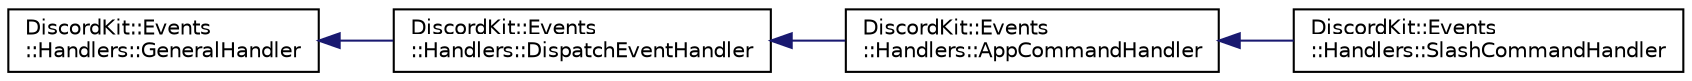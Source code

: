 digraph "Graphical Class Hierarchy"
{
 // LATEX_PDF_SIZE
  edge [fontname="Helvetica",fontsize="10",labelfontname="Helvetica",labelfontsize="10"];
  node [fontname="Helvetica",fontsize="10",shape=record];
  rankdir="LR";
  Node0 [label="DiscordKit::Events\l::Handlers::GeneralHandler",height=0.2,width=0.4,color="black", fillcolor="white", style="filled",URL="$dc/dac/classDiscordKit_1_1Events_1_1Handlers_1_1GeneralHandler.html",tooltip=" "];
  Node0 -> Node1 [dir="back",color="midnightblue",fontsize="10",style="solid",fontname="Helvetica"];
  Node1 [label="DiscordKit::Events\l::Handlers::DispatchEventHandler",height=0.2,width=0.4,color="black", fillcolor="white", style="filled",URL="$dc/de4/classDiscordKit_1_1Events_1_1Handlers_1_1DispatchEventHandler.html",tooltip=" "];
  Node1 -> Node2 [dir="back",color="midnightblue",fontsize="10",style="solid",fontname="Helvetica"];
  Node2 [label="DiscordKit::Events\l::Handlers::AppCommandHandler",height=0.2,width=0.4,color="black", fillcolor="white", style="filled",URL="$d2/d16/classDiscordKit_1_1Events_1_1Handlers_1_1AppCommandHandler.html",tooltip=" "];
  Node2 -> Node3 [dir="back",color="midnightblue",fontsize="10",style="solid",fontname="Helvetica"];
  Node3 [label="DiscordKit::Events\l::Handlers::SlashCommandHandler",height=0.2,width=0.4,color="black", fillcolor="white", style="filled",URL="$d5/df2/classDiscordKit_1_1Events_1_1Handlers_1_1SlashCommandHandler.html",tooltip=" "];
}

